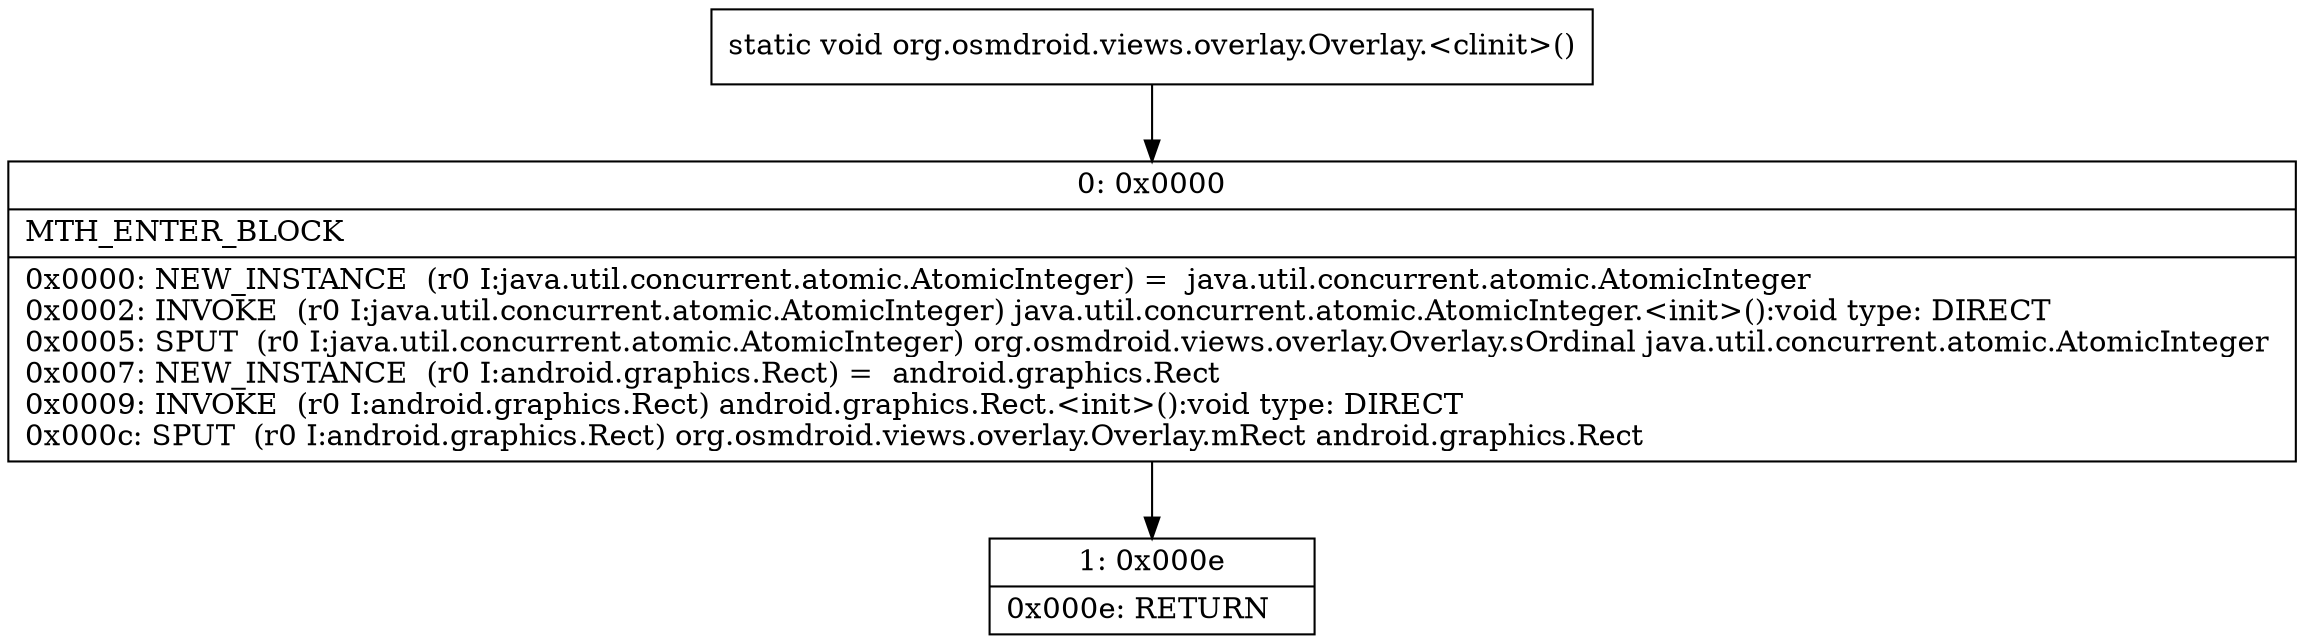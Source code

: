 digraph "CFG fororg.osmdroid.views.overlay.Overlay.\<clinit\>()V" {
Node_0 [shape=record,label="{0\:\ 0x0000|MTH_ENTER_BLOCK\l|0x0000: NEW_INSTANCE  (r0 I:java.util.concurrent.atomic.AtomicInteger) =  java.util.concurrent.atomic.AtomicInteger \l0x0002: INVOKE  (r0 I:java.util.concurrent.atomic.AtomicInteger) java.util.concurrent.atomic.AtomicInteger.\<init\>():void type: DIRECT \l0x0005: SPUT  (r0 I:java.util.concurrent.atomic.AtomicInteger) org.osmdroid.views.overlay.Overlay.sOrdinal java.util.concurrent.atomic.AtomicInteger \l0x0007: NEW_INSTANCE  (r0 I:android.graphics.Rect) =  android.graphics.Rect \l0x0009: INVOKE  (r0 I:android.graphics.Rect) android.graphics.Rect.\<init\>():void type: DIRECT \l0x000c: SPUT  (r0 I:android.graphics.Rect) org.osmdroid.views.overlay.Overlay.mRect android.graphics.Rect \l}"];
Node_1 [shape=record,label="{1\:\ 0x000e|0x000e: RETURN   \l}"];
MethodNode[shape=record,label="{static void org.osmdroid.views.overlay.Overlay.\<clinit\>() }"];
MethodNode -> Node_0;
Node_0 -> Node_1;
}

